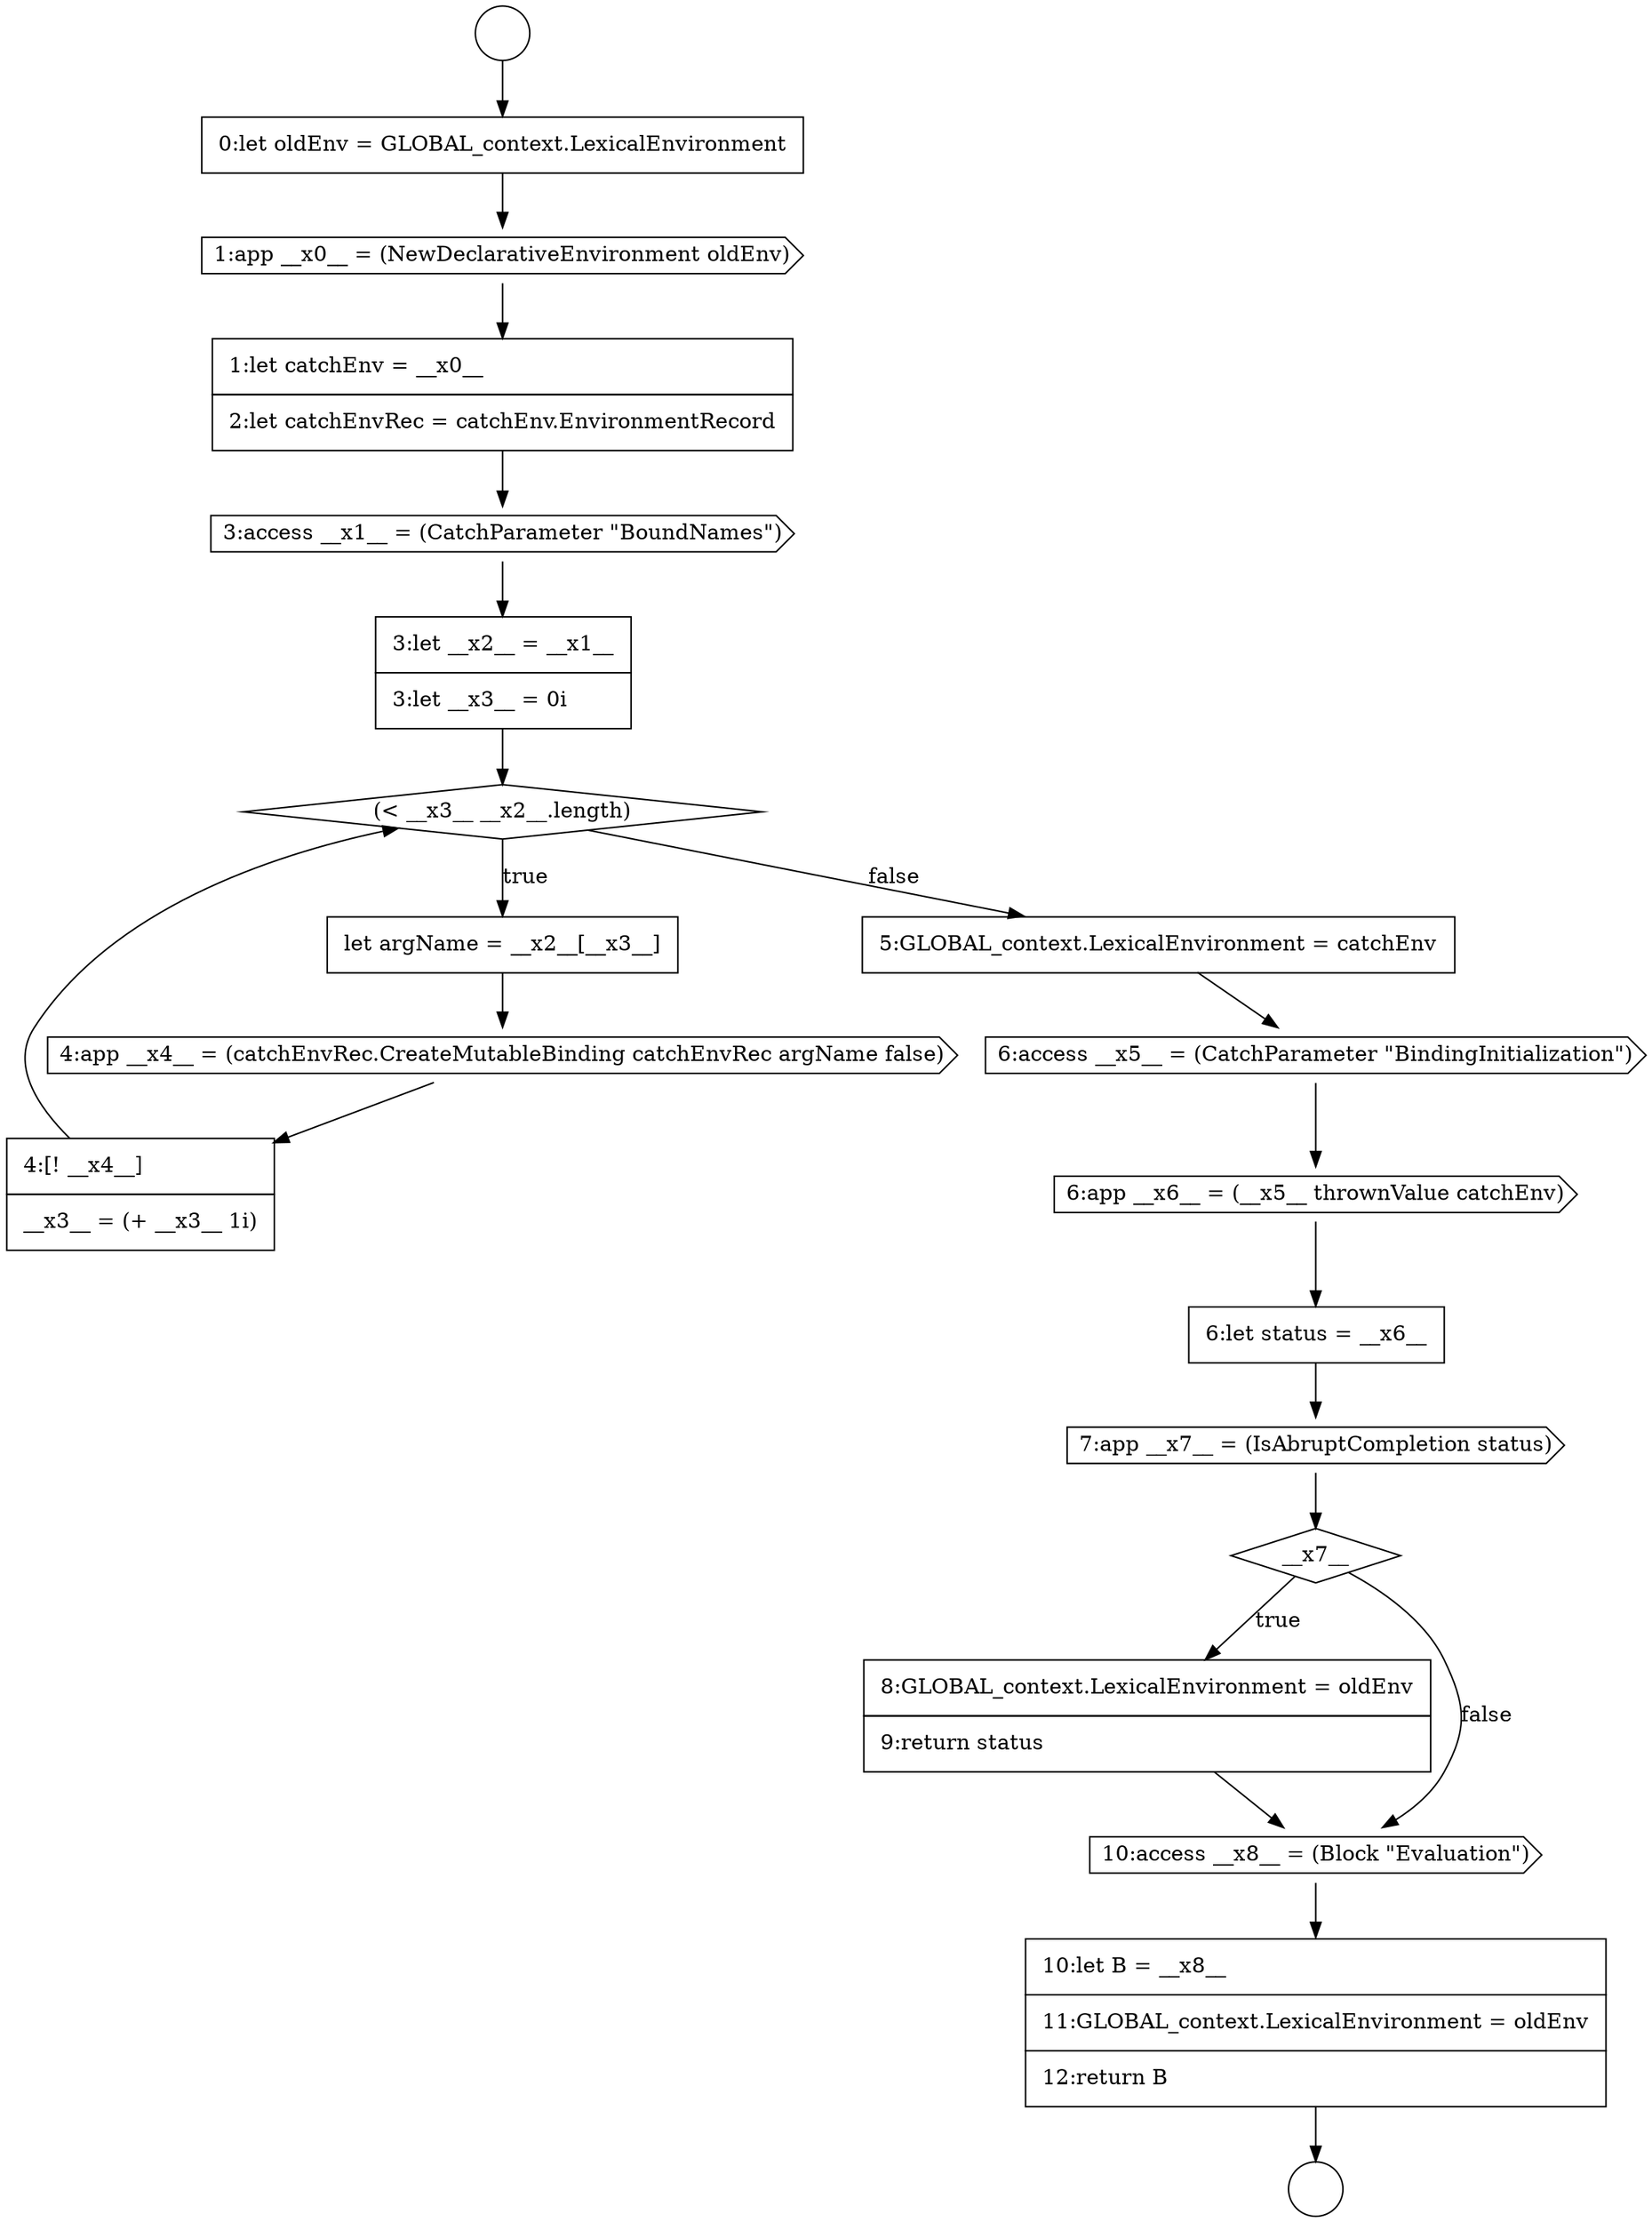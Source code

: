 digraph {
  node7813 [shape=cds, label=<<font color="black">6:access __x5__ = (CatchParameter &quot;BindingInitialization&quot;)</font>> color="black" fillcolor="white" style=filled]
  node7803 [shape=none, margin=0, label=<<font color="black">
    <table border="0" cellborder="1" cellspacing="0" cellpadding="10">
      <tr><td align="left">0:let oldEnv = GLOBAL_context.LexicalEnvironment</td></tr>
    </table>
  </font>> color="black" fillcolor="white" style=filled]
  node7818 [shape=none, margin=0, label=<<font color="black">
    <table border="0" cellborder="1" cellspacing="0" cellpadding="10">
      <tr><td align="left">8:GLOBAL_context.LexicalEnvironment = oldEnv</td></tr>
      <tr><td align="left">9:return status</td></tr>
    </table>
  </font>> color="black" fillcolor="white" style=filled]
  node7807 [shape=none, margin=0, label=<<font color="black">
    <table border="0" cellborder="1" cellspacing="0" cellpadding="10">
      <tr><td align="left">3:let __x2__ = __x1__</td></tr>
      <tr><td align="left">3:let __x3__ = 0i</td></tr>
    </table>
  </font>> color="black" fillcolor="white" style=filled]
  node7814 [shape=cds, label=<<font color="black">6:app __x6__ = (__x5__ thrownValue catchEnv)</font>> color="black" fillcolor="white" style=filled]
  node7809 [shape=none, margin=0, label=<<font color="black">
    <table border="0" cellborder="1" cellspacing="0" cellpadding="10">
      <tr><td align="left">let argName = __x2__[__x3__]</td></tr>
    </table>
  </font>> color="black" fillcolor="white" style=filled]
  node7806 [shape=cds, label=<<font color="black">3:access __x1__ = (CatchParameter &quot;BoundNames&quot;)</font>> color="black" fillcolor="white" style=filled]
  node7815 [shape=none, margin=0, label=<<font color="black">
    <table border="0" cellborder="1" cellspacing="0" cellpadding="10">
      <tr><td align="left">6:let status = __x6__</td></tr>
    </table>
  </font>> color="black" fillcolor="white" style=filled]
  node7810 [shape=cds, label=<<font color="black">4:app __x4__ = (catchEnvRec.CreateMutableBinding catchEnvRec argName false)</font>> color="black" fillcolor="white" style=filled]
  node7820 [shape=none, margin=0, label=<<font color="black">
    <table border="0" cellborder="1" cellspacing="0" cellpadding="10">
      <tr><td align="left">10:let B = __x8__</td></tr>
      <tr><td align="left">11:GLOBAL_context.LexicalEnvironment = oldEnv</td></tr>
      <tr><td align="left">12:return B</td></tr>
    </table>
  </font>> color="black" fillcolor="white" style=filled]
  node7805 [shape=none, margin=0, label=<<font color="black">
    <table border="0" cellborder="1" cellspacing="0" cellpadding="10">
      <tr><td align="left">1:let catchEnv = __x0__</td></tr>
      <tr><td align="left">2:let catchEnvRec = catchEnv.EnvironmentRecord</td></tr>
    </table>
  </font>> color="black" fillcolor="white" style=filled]
  node7816 [shape=cds, label=<<font color="black">7:app __x7__ = (IsAbruptCompletion status)</font>> color="black" fillcolor="white" style=filled]
  node7804 [shape=cds, label=<<font color="black">1:app __x0__ = (NewDeclarativeEnvironment oldEnv)</font>> color="black" fillcolor="white" style=filled]
  node7812 [shape=none, margin=0, label=<<font color="black">
    <table border="0" cellborder="1" cellspacing="0" cellpadding="10">
      <tr><td align="left">5:GLOBAL_context.LexicalEnvironment = catchEnv</td></tr>
    </table>
  </font>> color="black" fillcolor="white" style=filled]
  node7802 [shape=circle label=" " color="black" fillcolor="white" style=filled]
  node7817 [shape=diamond, label=<<font color="black">__x7__</font>> color="black" fillcolor="white" style=filled]
  node7801 [shape=circle label=" " color="black" fillcolor="white" style=filled]
  node7811 [shape=none, margin=0, label=<<font color="black">
    <table border="0" cellborder="1" cellspacing="0" cellpadding="10">
      <tr><td align="left">4:[! __x4__]</td></tr>
      <tr><td align="left">__x3__ = (+ __x3__ 1i)</td></tr>
    </table>
  </font>> color="black" fillcolor="white" style=filled]
  node7808 [shape=diamond, label=<<font color="black">(&lt; __x3__ __x2__.length)</font>> color="black" fillcolor="white" style=filled]
  node7819 [shape=cds, label=<<font color="black">10:access __x8__ = (Block &quot;Evaluation&quot;)</font>> color="black" fillcolor="white" style=filled]
  node7803 -> node7804 [ color="black"]
  node7809 -> node7810 [ color="black"]
  node7806 -> node7807 [ color="black"]
  node7815 -> node7816 [ color="black"]
  node7816 -> node7817 [ color="black"]
  node7813 -> node7814 [ color="black"]
  node7811 -> node7808 [ color="black"]
  node7817 -> node7818 [label=<<font color="black">true</font>> color="black"]
  node7817 -> node7819 [label=<<font color="black">false</font>> color="black"]
  node7801 -> node7803 [ color="black"]
  node7819 -> node7820 [ color="black"]
  node7814 -> node7815 [ color="black"]
  node7808 -> node7809 [label=<<font color="black">true</font>> color="black"]
  node7808 -> node7812 [label=<<font color="black">false</font>> color="black"]
  node7810 -> node7811 [ color="black"]
  node7820 -> node7802 [ color="black"]
  node7812 -> node7813 [ color="black"]
  node7804 -> node7805 [ color="black"]
  node7818 -> node7819 [ color="black"]
  node7807 -> node7808 [ color="black"]
  node7805 -> node7806 [ color="black"]
}
